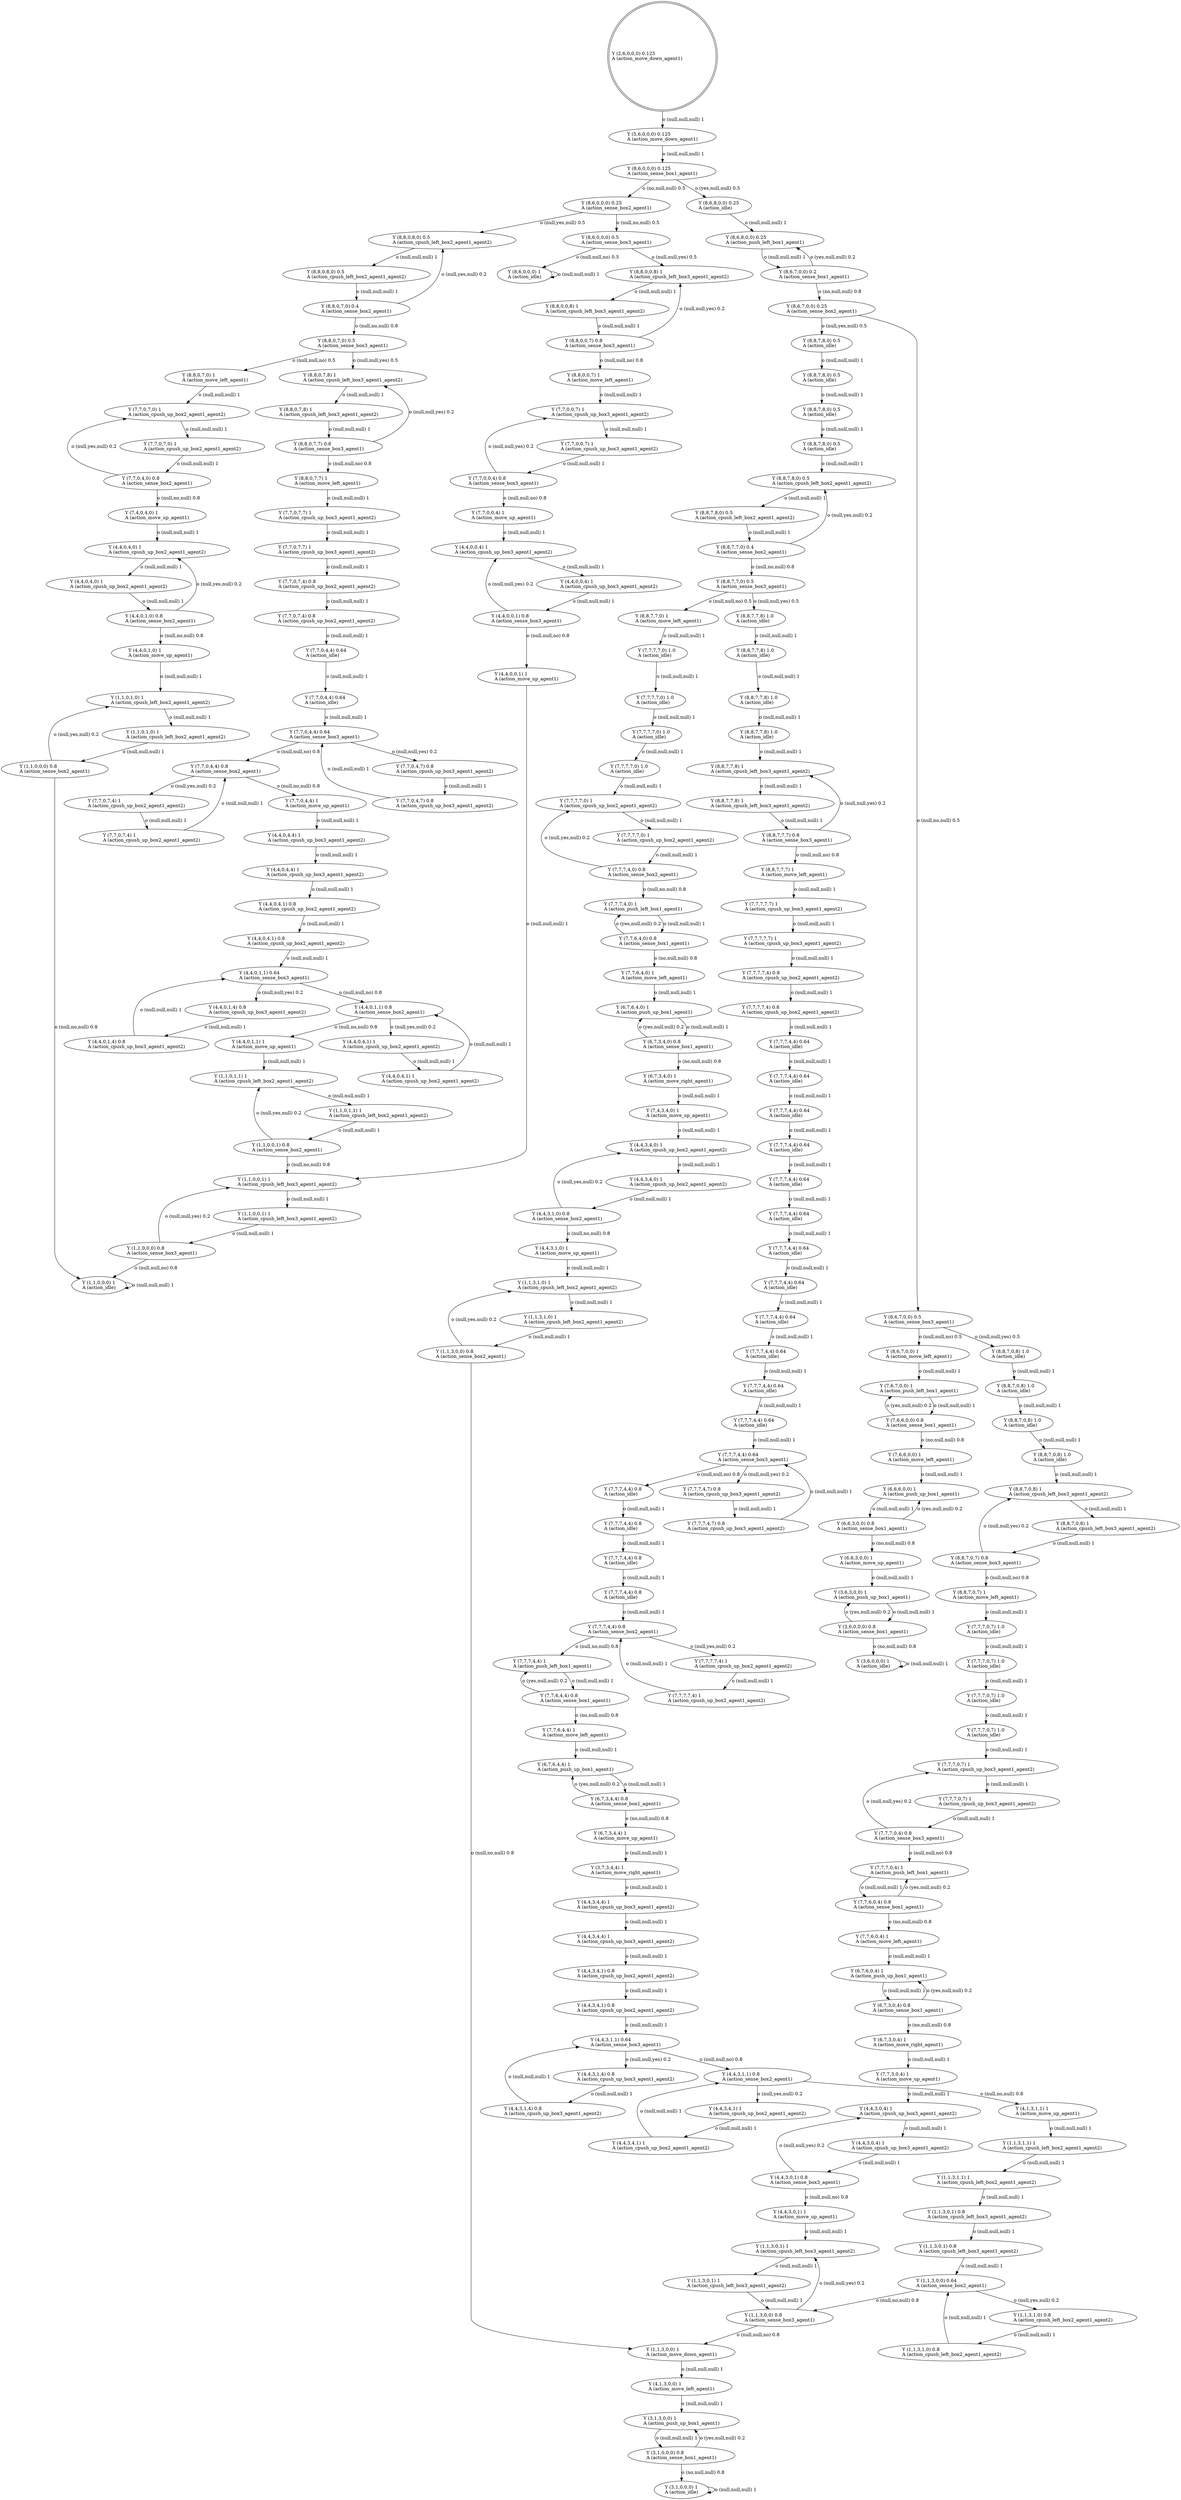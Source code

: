 digraph "G" {
root [label="Y (2,6,0,0,0) 0.125\lA (action_move_down_agent1)\l", labeljust="l", shape=doublecircle];
x0row400 [label="Y (7,7,7,7,0) 1\lA (action_cpush_up_box2_agent1_agent2)\l"];
x0row737 [label="Y (8,8,0,7,0) 0.4\lA (action_sense_box2_agent1)\l"];
x0row406 [label="Y (7,7,7,4,0) 0.8\lA (action_sense_box2_agent1)\l"];
x0row422 [label="Y (7,7,7,4,0) 1\lA (action_push_left_box1_agent1)\l"];
x0row429 [label="Y (7,7,6,4,0) 0.8\lA (action_sense_box1_agent1)\l"];
x0row435 [label="Y (7,7,6,4,0) 1\lA (action_move_left_agent1)\l"];
x0row443 [label="Y (6,7,6,4,0) 1\lA (action_push_up_box1_agent1)\l"];
x0row467 [label="Y (7,4,3,4,0) 1\lA (action_move_up_agent1)\l"];
x0row451 [label="Y (6,7,3,4,0) 0.8\lA (action_sense_box1_agent1)\l"];
x0row454 [label="Y (6,7,3,4,0) 1\lA (action_move_right_agent1)\l"];
x0row29 [label="Y (8,6,7,0,0) 0.2\lA (action_sense_box1_agent1)\l"];
x0row8 [label="Y (8,6,0,0,0) 0.125\lA (action_sense_box1_agent1)\l"];
x0row31 [label="Y (8,6,7,0,0) 0.25\lA (action_sense_box2_agent1)\l"];
x0row10 [label="Y (8,6,8,0,0) 0.25\lA (action_push_left_box1_agent1)\l"];
x0row11 [label="Y (8,6,0,0,0) 0.25\lA (action_sense_box2_agent1)\l"];
x0row194 [label="Y (7,7,6,4,4) 1\lA (action_move_left_agent1)\l"];
x0row109 [label="Y (7,7,7,7,7) 1\lA (action_cpush_up_box3_agent1_agent2)\l"];
x0row116 [label="Y (7,7,7,4,7) 0.8\lA (action_cpush_up_box3_agent1_agent2)\l"];
x0row122 [label="Y (7,7,7,7,4) 0.8\lA (action_cpush_up_box2_agent1_agent2)\l"];
x0row128 [label="Y (7,7,7,4,4) 0.64\lA (action_sense_box3_agent1)\l"];
x0row130 [label="Y (7,7,7,7,4) 1\lA (action_cpush_up_box2_agent1_agent2)\l"];
x0row143 [label="Y (7,7,7,4,4) 0.8\lA (action_sense_box2_agent1)\l"];
x0row172 [label="Y (7,7,7,4,4) 1\lA (action_push_left_box1_agent1)\l"];
x0row188 [label="Y (7,7,6,4,4) 0.8\lA (action_sense_box1_agent1)\l"];
x0row384 [label="Y (3,1,0,0,0) 1\lA (action_idle)\l"];
x0row308 [label="Y (4,1,3,1,1) 1\lA (action_move_up_agent1)\l"];
x0row315 [label="Y (1,1,3,1,1) 1\lA (action_cpush_left_box2_agent1_agent2)\l"];
x0row317 [label="Y (1,1,3,1,0) 0.8\lA (action_cpush_left_box2_agent1_agent2)\l"];
x0row322 [label="Y (1,1,3,0,1) 0.8\lA (action_cpush_left_box3_agent1_agent2)\l"];
x0row323 [label="Y (1,1,3,0,0) 0.64\lA (action_sense_box2_agent1)\l"];
x0row329 [label="Y (1,1,3,0,1) 1\lA (action_cpush_left_box3_agent1_agent2)\l"];
x0row337 [label="Y (1,1,3,0,0) 0.8\lA (action_sense_box2_agent1)\l"];
x0row339 [label="Y (1,1,3,0,0) 0.8\lA (action_sense_box3_agent1)\l"];
x0row347 [label="Y (1,1,3,1,0) 1\lA (action_cpush_left_box2_agent1_agent2)\l"];
x0row379 [label="Y (3,1,0,0,0) 0.8\lA (action_sense_box1_agent1)\l"];
x0row355 [label="Y (1,1,3,0,0) 1\lA (action_move_down_agent1)\l"];
x0row369 [label="Y (4,1,3,0,0) 1\lA (action_move_left_agent1)\l"];
x0row373 [label="Y (3,1,3,0,0) 1\lA (action_push_up_box1_agent1)\l"];
x0row48 [label="Y (8,6,7,0,0) 0.5\lA (action_sense_box3_agent1)\l"];
x0row99 [label="Y (8,8,7,7,7) 1\lA (action_move_left_agent1)\l"];
x0row56 [label="Y (8,8,7,8,0) 0.5\lA (action_cpush_left_box2_agent1_agent2)\l"];
x0row71 [label="Y (8,8,7,7,0) 0.4\lA (action_sense_box2_agent1)\l"];
x0row80 [label="Y (8,8,7,7,0) 0.5\lA (action_sense_box3_agent1)\l"];
x0row85 [label="Y (8,8,7,7,8) 1\lA (action_cpush_left_box3_agent1_agent2)\l"];
x0row86 [label="Y (8,8,7,7,0) 1\lA (action_move_left_agent1)\l"];
x0row91 [label="Y (8,8,7,7,7) 0.8\lA (action_sense_box3_agent1)\l"];
x0row562 [label="Y (7,7,7,0,4) 0.8\lA (action_sense_box3_agent1)\l"];
x0row568 [label="Y (7,7,7,0,4) 1\lA (action_push_left_box1_agent1)\l"];
x0row579 [label="Y (7,7,6,0,4) 0.8\lA (action_sense_box1_agent1)\l"];
x0row585 [label="Y (7,7,6,0,4) 1\lA (action_move_left_agent1)\l"];
x0row593 [label="Y (6,7,6,0,4) 1\lA (action_push_up_box1_agent1)\l"];
x0row601 [label="Y (6,7,3,0,4) 0.8\lA (action_sense_box1_agent1)\l"];
x0row604 [label="Y (6,7,3,0,4) 1\lA (action_move_right_agent1)\l"];
x0row609 [label="Y (7,7,3,0,4) 1\lA (action_move_up_agent1)\l"];
x0row622 [label="Y (4,4,3,0,4) 1\lA (action_cpush_up_box3_agent1_agent2)\l"];
x0row631 [label="Y (4,4,3,0,1) 0.8\lA (action_sense_box3_agent1)\l"];
x0row637 [label="Y (4,4,3,0,1) 1\lA (action_move_up_agent1)\l"];
x0row4 [label="Y (5,6,0,0,0) 0.125\lA (action_move_down_agent1)\l"];
x0row1047 [label="Y (8,6,0,0,0) 1\lA (action_idle)\l"];
x0row1112 [label="Y (4,4,0,0,1) 0.8\lA (action_sense_box3_agent1)\l"];
x0row1054 [label="Y (8,8,0,0,8) 1\lA (action_cpush_left_box3_agent1_agent2)\l"];
x0row1058 [label="Y (8,8,0,0,7) 0.8\lA (action_sense_box3_agent1)\l"];
x0row1065 [label="Y (8,8,0,0,7) 1\lA (action_move_left_agent1)\l"];
x0row1118 [label="Y (4,4,0,0,1) 1\lA (action_move_up_agent1)\l"];
x0row1075 [label="Y (7,7,0,0,7) 1\lA (action_cpush_up_box3_agent1_agent2)\l"];
x0row1083 [label="Y (7,7,0,0,4) 0.8\lA (action_sense_box3_agent1)\l"];
x0row1088 [label="Y (7,7,0,0,4) 1\lA (action_move_up_agent1)\l"];
x0row1103 [label="Y (4,4,0,0,4) 1\lA (action_cpush_up_box3_agent1_agent2)\l"];
x0row957 [label="Y (1,1,0,0,0) 1\lA (action_idle)\l"];
x0row1036 [label="Y (1,1,0,0,0) 0.8\lA (action_sense_box2_agent1)\l"];
x0row969 [label="Y (7,7,0,7,0) 1\lA (action_cpush_up_box2_agent1_agent2)\l"];
x0row972 [label="Y (7,7,0,4,0) 0.8\lA (action_sense_box2_agent1)\l"];
x0row991 [label="Y (7,4,0,4,0) 1\lA (action_move_up_agent1)\l"];
x0row998 [label="Y (4,4,0,4,0) 1\lA (action_cpush_up_box2_agent1_agent2)\l"];
x0row1001 [label="Y (4,4,0,1,0) 0.8\lA (action_sense_box2_agent1)\l"];
x0row1031 [label="Y (1,1,0,1,0) 1\lA (action_cpush_left_box2_agent1_agent2)\l"];
x0row1015 [label="Y (4,4,0,1,0) 1\lA (action_move_up_agent1)\l"];
x0row845 [label="Y (4,4,0,4,4) 1\lA (action_cpush_up_box3_agent1_agent2)\l"];
x0row850 [label="Y (4,4,0,1,4) 0.8\lA (action_cpush_up_box3_agent1_agent2)\l"];
x0row855 [label="Y (4,4,0,4,1) 0.8\lA (action_cpush_up_box2_agent1_agent2)\l"];
x0row861 [label="Y (4,4,0,1,1) 0.64\lA (action_sense_box3_agent1)\l"];
x0row863 [label="Y (4,4,0,4,1) 1\lA (action_cpush_up_box2_agent1_agent2)\l"];
x0row876 [label="Y (4,4,0,1,1) 0.8\lA (action_sense_box2_agent1)\l"];
x0row942 [label="Y (1,1,0,0,1) 1\lA (action_cpush_left_box3_agent1_agent2)\l"];
x0row904 [label="Y (4,4,0,1,1) 1\lA (action_move_up_agent1)\l"];
x0row945 [label="Y (1,1,0,0,0) 0.8\lA (action_sense_box3_agent1)\l"];
x0row929 [label="Y (1,1,0,1,1) 1\lA (action_cpush_left_box2_agent1_agent2)\l"];
x0row935 [label="Y (1,1,0,0,1) 0.8\lA (action_sense_box2_agent1)\l"];
x0row746 [label="Y (8,8,0,7,0) 0.5\lA (action_sense_box3_agent1)\l"];
x0row751 [label="Y (8,8,0,7,8) 1\lA (action_cpush_left_box3_agent1_agent2)\l"];
x0row752 [label="Y (8,8,0,7,0) 1\lA (action_move_left_agent1)\l"];
x0row757 [label="Y (8,8,0,7,7) 0.8\lA (action_sense_box3_agent1)\l"];
x0row765 [label="Y (8,8,0,7,7) 1\lA (action_move_left_agent1)\l"];
x0row775 [label="Y (7,7,0,7,7) 1\lA (action_cpush_up_box3_agent1_agent2)\l"];
x0row779 [label="Y (7,7,0,4,7) 0.8\lA (action_cpush_up_box3_agent1_agent2)\l"];
x0row784 [label="Y (7,7,0,7,4) 0.8\lA (action_cpush_up_box2_agent1_agent2)\l"];
x0row789 [label="Y (7,7,0,4,4) 0.64\lA (action_sense_box3_agent1)\l"];
x0row791 [label="Y (7,7,0,7,4) 1\lA (action_cpush_up_box2_agent1_agent2)\l"];
x0row802 [label="Y (7,7,0,4,4) 0.8\lA (action_sense_box2_agent1)\l"];
x0row826 [label="Y (7,7,0,4,4) 1\lA (action_move_up_agent1)\l"];
x0row655 [label="Y (7,6,7,0,0) 1\lA (action_push_left_box1_agent1)\l"];
x0row663 [label="Y (7,6,6,0,0) 0.8\lA (action_sense_box1_agent1)\l"];
x0row667 [label="Y (7,6,6,0,0) 1\lA (action_move_left_agent1)\l"];
x0row676 [label="Y (6,6,6,0,0) 1\lA (action_push_up_box1_agent1)\l"];
x0row679 [label="Y (6,6,3,0,0) 0.8\lA (action_sense_box1_agent1)\l"];
x0row723 [label="Y (8,8,0,8,0) 0.5\lA (action_cpush_left_box2_agent1_agent2)\l"];
x0row685 [label="Y (6,6,3,0,0) 1\lA (action_move_up_agent1)\l"];
x0row691 [label="Y (3,6,3,0,0) 1\lA (action_push_up_box1_agent1)\l"];
x0row696 [label="Y (3,6,0,0,0) 0.8\lA (action_sense_box1_agent1)\l"];
x0row699 [label="Y (3,6,0,0,0) 1\lA (action_idle)\l"];
x0row716 [label="Y (8,6,0,0,0) 0.5\lA (action_sense_box3_agent1)\l"];
x0row202 [label="Y (6,7,6,4,4) 1\lA (action_push_up_box1_agent1)\l"];
x0row210 [label="Y (6,7,3,4,4) 0.8\lA (action_sense_box1_agent1)\l"];
x0row213 [label="Y (6,7,3,4,4) 1\lA (action_move_up_agent1)\l"];
x0row222 [label="Y (3,7,3,4,4) 1\lA (action_move_right_agent1)\l"];
x0row232 [label="Y (4,4,3,4,4) 1\lA (action_cpush_up_box3_agent1_agent2)\l"];
x0row237 [label="Y (4,4,3,1,4) 0.8\lA (action_cpush_up_box3_agent1_agent2)\l"];
x0row241 [label="Y (4,4,3,4,1) 0.8\lA (action_cpush_up_box2_agent1_agent2)\l"];
x0row248 [label="Y (4,4,3,1,1) 0.64\lA (action_sense_box3_agent1)\l"];
x0row250 [label="Y (4,4,3,4,1) 1\lA (action_cpush_up_box2_agent1_agent2)\l"];
x0row263 [label="Y (4,4,3,1,1) 0.8\lA (action_sense_box2_agent1)\l"];
x0row473 [label="Y (4,4,3,4,0) 1\lA (action_cpush_up_box2_agent1_agent2)\l"];
x0row476 [label="Y (4,4,3,1,0) 0.8\lA (action_sense_box2_agent1)\l"];
x0row490 [label="Y (4,4,3,1,0) 1\lA (action_move_up_agent1)\l"];
x0row520 [label="Y (8,6,7,0,0) 1\lA (action_move_left_agent1)\l"];
x0row550 [label="Y (7,7,7,0,7) 1\lA (action_cpush_up_box3_agent1_agent2)\l"];
x0row528 [label="Y (8,8,7,0,8) 1\lA (action_cpush_left_box3_agent1_agent2)\l"];
x0row533 [label="Y (8,8,7,0,7) 0.8\lA (action_sense_box3_agent1)\l"];
x0row540 [label="Y (8,8,7,0,7) 1\lA (action_move_left_agent1)\l"];
x0row10_noop_0 [label="Y (8,6,8,0,0) 0.25\lA (action_idle)\l"];
x0row56_noop_0 [label="Y (8,8,7,8,0) 0.5\lA (action_idle)\l"];
x0row56_noop_1 [label="Y (8,8,7,8,0) 0.5\lA (action_idle)\l"];
x0row56_noop_2 [label="Y (8,8,7,8,0) 0.5\lA (action_idle)\l"];
x0row56_noop_3 [label="Y (8,8,7,8,0) 0.5\lA (action_idle)\l"];
x0row528_noop_0 [label="Y (8,8,7,0,8) 1.0\lA (action_idle)\l"];
x0row528_noop_1 [label="Y (8,8,7,0,8) 1.0\lA (action_idle)\l"];
x0row528_noop_2 [label="Y (8,8,7,0,8) 1.0\lA (action_idle)\l"];
x0row528_noop_3 [label="Y (8,8,7,0,8) 1.0\lA (action_idle)\l"];
x0row85_noop_0 [label="Y (8,8,7,7,8) 1.0\lA (action_idle)\l"];
x0row85_noop_1 [label="Y (8,8,7,7,8) 1.0\lA (action_idle)\l"];
x0row85_noop_2 [label="Y (8,8,7,7,8) 1.0\lA (action_idle)\l"];
x0row85_noop_3 [label="Y (8,8,7,7,8) 1.0\lA (action_idle)\l"];
x0row550_noop_0 [label="Y (7,7,7,0,7) 1.0\lA (action_idle)\l"];
x0row550_noop_1 [label="Y (7,7,7,0,7) 1.0\lA (action_idle)\l"];
x0row550_noop_2 [label="Y (7,7,7,0,7) 1.0\lA (action_idle)\l"];
x0row550_noop_3 [label="Y (7,7,7,0,7) 1.0\lA (action_idle)\l"];
x0row400_noop_0 [label="Y (7,7,7,7,0) 1.0\lA (action_idle)\l"];
x0row400_noop_1 [label="Y (7,7,7,7,0) 1.0\lA (action_idle)\l"];
x0row400_noop_2 [label="Y (7,7,7,7,0) 1.0\lA (action_idle)\l"];
x0row400_noop_3 [label="Y (7,7,7,7,0) 1.0\lA (action_idle)\l"];
x0row789_noop_0 [label="Y (7,7,0,4,4) 0.64\lA (action_idle)\l"];
x0row789_noop_1 [label="Y (7,7,0,4,4) 0.64\lA (action_idle)\l"];
x0row128_noop_0 [label="Y (7,7,7,4,4) 0.64\lA (action_idle)\l"];
x0row128_noop_1 [label="Y (7,7,7,4,4) 0.64\lA (action_idle)\l"];
x0row128_noop_2 [label="Y (7,7,7,4,4) 0.64\lA (action_idle)\l"];
x0row128_noop_3 [label="Y (7,7,7,4,4) 0.64\lA (action_idle)\l"];
x0row128_noop_4 [label="Y (7,7,7,4,4) 0.64\lA (action_idle)\l"];
x0row128_noop_5 [label="Y (7,7,7,4,4) 0.64\lA (action_idle)\l"];
x0row128_noop_6 [label="Y (7,7,7,4,4) 0.64\lA (action_idle)\l"];
x0row128_noop_7 [label="Y (7,7,7,4,4) 0.64\lA (action_idle)\l"];
x0row128_noop_8 [label="Y (7,7,7,4,4) 0.64\lA (action_idle)\l"];
x0row128_noop_9 [label="Y (7,7,7,4,4) 0.64\lA (action_idle)\l"];
x0row128_noop_10 [label="Y (7,7,7,4,4) 0.64\lA (action_idle)\l"];
x0row128_noop_11 [label="Y (7,7,7,4,4) 0.64\lA (action_idle)\l"];
x0row143_noop_0 [label="Y (7,7,7,4,4) 0.8\lA (action_idle)\l"];
x0row143_noop_1 [label="Y (7,7,7,4,4) 0.8\lA (action_idle)\l"];
x0row143_noop_2 [label="Y (7,7,7,4,4) 0.8\lA (action_idle)\l"];
x0row143_noop_3 [label="Y (7,7,7,4,4) 0.8\lA (action_idle)\l"];
x0row400_repeat_1 [label="Y (7,7,7,7,0) 1\lA (action_cpush_up_box2_agent1_agent2)\l"];
x0row109_repeat_1 [label="Y (7,7,7,7,7) 1\lA (action_cpush_up_box3_agent1_agent2)\l"];
x0row116_repeat_1 [label="Y (7,7,7,4,7) 0.8\lA (action_cpush_up_box3_agent1_agent2)\l"];
x0row122_repeat_1 [label="Y (7,7,7,7,4) 0.8\lA (action_cpush_up_box2_agent1_agent2)\l"];
x0row130_repeat_1 [label="Y (7,7,7,7,4) 1\lA (action_cpush_up_box2_agent1_agent2)\l"];
x0row315_repeat_1 [label="Y (1,1,3,1,1) 1\lA (action_cpush_left_box2_agent1_agent2)\l"];
x0row317_repeat_1 [label="Y (1,1,3,1,0) 0.8\lA (action_cpush_left_box2_agent1_agent2)\l"];
x0row322_repeat_1 [label="Y (1,1,3,0,1) 0.8\lA (action_cpush_left_box3_agent1_agent2)\l"];
x0row329_repeat_1 [label="Y (1,1,3,0,1) 1\lA (action_cpush_left_box3_agent1_agent2)\l"];
x0row347_repeat_1 [label="Y (1,1,3,1,0) 1\lA (action_cpush_left_box2_agent1_agent2)\l"];
x0row56_repeat_1 [label="Y (8,8,7,8,0) 0.5\lA (action_cpush_left_box2_agent1_agent2)\l"];
x0row85_repeat_1 [label="Y (8,8,7,7,8) 1\lA (action_cpush_left_box3_agent1_agent2)\l"];
x0row622_repeat_1 [label="Y (4,4,3,0,4) 1\lA (action_cpush_up_box3_agent1_agent2)\l"];
x0row1054_repeat_1 [label="Y (8,8,0,0,8) 1\lA (action_cpush_left_box3_agent1_agent2)\l"];
x0row1075_repeat_1 [label="Y (7,7,0,0,7) 1\lA (action_cpush_up_box3_agent1_agent2)\l"];
x0row1103_repeat_1 [label="Y (4,4,0,0,4) 1\lA (action_cpush_up_box3_agent1_agent2)\l"];
x0row969_repeat_1 [label="Y (7,7,0,7,0) 1\lA (action_cpush_up_box2_agent1_agent2)\l"];
x0row998_repeat_1 [label="Y (4,4,0,4,0) 1\lA (action_cpush_up_box2_agent1_agent2)\l"];
x0row1031_repeat_1 [label="Y (1,1,0,1,0) 1\lA (action_cpush_left_box2_agent1_agent2)\l"];
x0row845_repeat_1 [label="Y (4,4,0,4,4) 1\lA (action_cpush_up_box3_agent1_agent2)\l"];
x0row850_repeat_1 [label="Y (4,4,0,1,4) 0.8\lA (action_cpush_up_box3_agent1_agent2)\l"];
x0row855_repeat_1 [label="Y (4,4,0,4,1) 0.8\lA (action_cpush_up_box2_agent1_agent2)\l"];
x0row863_repeat_1 [label="Y (4,4,0,4,1) 1\lA (action_cpush_up_box2_agent1_agent2)\l"];
x0row942_repeat_1 [label="Y (1,1,0,0,1) 1\lA (action_cpush_left_box3_agent1_agent2)\l"];
x0row929_repeat_1 [label="Y (1,1,0,1,1) 1\lA (action_cpush_left_box2_agent1_agent2)\l"];
x0row751_repeat_1 [label="Y (8,8,0,7,8) 1\lA (action_cpush_left_box3_agent1_agent2)\l"];
x0row775_repeat_1 [label="Y (7,7,0,7,7) 1\lA (action_cpush_up_box3_agent1_agent2)\l"];
x0row779_repeat_1 [label="Y (7,7,0,4,7) 0.8\lA (action_cpush_up_box3_agent1_agent2)\l"];
x0row784_repeat_1 [label="Y (7,7,0,7,4) 0.8\lA (action_cpush_up_box2_agent1_agent2)\l"];
x0row791_repeat_1 [label="Y (7,7,0,7,4) 1\lA (action_cpush_up_box2_agent1_agent2)\l"];
x0row723_repeat_1 [label="Y (8,8,0,8,0) 0.5\lA (action_cpush_left_box2_agent1_agent2)\l"];
x0row232_repeat_1 [label="Y (4,4,3,4,4) 1\lA (action_cpush_up_box3_agent1_agent2)\l"];
x0row237_repeat_1 [label="Y (4,4,3,1,4) 0.8\lA (action_cpush_up_box3_agent1_agent2)\l"];
x0row241_repeat_1 [label="Y (4,4,3,4,1) 0.8\lA (action_cpush_up_box2_agent1_agent2)\l"];
x0row250_repeat_1 [label="Y (4,4,3,4,1) 1\lA (action_cpush_up_box2_agent1_agent2)\l"];
x0row473_repeat_1 [label="Y (4,4,3,4,0) 1\lA (action_cpush_up_box2_agent1_agent2)\l"];
x0row550_repeat_1 [label="Y (7,7,7,0,7) 1\lA (action_cpush_up_box3_agent1_agent2)\l"];
x0row528_repeat_1 [label="Y (8,8,7,0,8) 1\lA (action_cpush_left_box3_agent1_agent2)\l"];
root -> x0row4  [key=0, label="o (null,null,null) 1\l"];
x0row400 -> x0row400_repeat_1  [key=0, label="o (null,null,null) 1\l"];
x0row737 -> x0row723  [key=0, label="o (null,yes,null) 0.2\l"];
x0row737 -> x0row746  [key=0, label="o (null,no,null) 0.8\l"];
x0row406 -> x0row400  [key=0, label="o (null,yes,null) 0.2\l"];
x0row406 -> x0row422  [key=0, label="o (null,no,null) 0.8\l"];
x0row422 -> x0row429  [key=0, label="o (null,null,null) 1\l"];
x0row429 -> x0row422  [key=0, label="o (yes,null,null) 0.2\l"];
x0row429 -> x0row435  [key=0, label="o (no,null,null) 0.8\l"];
x0row435 -> x0row443  [key=0, label="o (null,null,null) 1\l"];
x0row443 -> x0row451  [key=0, label="o (null,null,null) 1\l"];
x0row467 -> x0row473  [key=0, label="o (null,null,null) 1\l"];
x0row451 -> x0row443  [key=0, label="o (yes,null,null) 0.2\l"];
x0row451 -> x0row454  [key=0, label="o (no,null,null) 0.8\l"];
x0row454 -> x0row467  [key=0, label="o (null,null,null) 1\l"];
x0row29 -> x0row10  [key=0, label="o (yes,null,null) 0.2\l"];
x0row29 -> x0row31  [key=0, label="o (no,null,null) 0.8\l"];
x0row8 -> x0row11  [key=0, label="o (no,null,null) 0.5\l"];
x0row8 -> x0row10_noop_0  [key=0, label="o (yes,null,null) 0.5\l"];
x0row31 -> x0row48  [key=0, label="o (null,no,null) 0.5\l"];
x0row31 -> x0row56_noop_0  [key=0, label="o (null,yes,null) 0.5\l"];
x0row10 -> x0row29  [key=0, label="o (null,null,null) 1\l"];
x0row11 -> x0row716  [key=0, label="o (null,no,null) 0.5\l"];
x0row11 -> x0row723  [key=0, label="o (null,yes,null) 0.5\l"];
x0row194 -> x0row202  [key=0, label="o (null,null,null) 1\l"];
x0row109 -> x0row109_repeat_1  [key=0, label="o (null,null,null) 1\l"];
x0row116 -> x0row116_repeat_1  [key=0, label="o (null,null,null) 1\l"];
x0row122 -> x0row122_repeat_1  [key=0, label="o (null,null,null) 1\l"];
x0row128 -> x0row116  [key=0, label="o (null,null,yes) 0.2\l"];
x0row128 -> x0row143_noop_0  [key=0, label="o (null,null,no) 0.8\l"];
x0row130 -> x0row130_repeat_1  [key=0, label="o (null,null,null) 1\l"];
x0row143 -> x0row130  [key=0, label="o (null,yes,null) 0.2\l"];
x0row143 -> x0row172  [key=0, label="o (null,no,null) 0.8\l"];
x0row172 -> x0row188  [key=0, label="o (null,null,null) 1\l"];
x0row188 -> x0row172  [key=0, label="o (yes,null,null) 0.2\l"];
x0row188 -> x0row194  [key=0, label="o (no,null,null) 0.8\l"];
x0row384 -> x0row384  [key=0, label="o (null,null,null) 1\l"];
x0row308 -> x0row315  [key=0, label="o (null,null,null) 1\l"];
x0row315 -> x0row315_repeat_1  [key=0, label="o (null,null,null) 1\l"];
x0row317 -> x0row317_repeat_1  [key=0, label="o (null,null,null) 1\l"];
x0row322 -> x0row322_repeat_1  [key=0, label="o (null,null,null) 1\l"];
x0row323 -> x0row317  [key=0, label="o (null,yes,null) 0.2\l"];
x0row323 -> x0row339  [key=0, label="o (null,no,null) 0.8\l"];
x0row329 -> x0row329_repeat_1  [key=0, label="o (null,null,null) 1\l"];
x0row337 -> x0row347  [key=0, label="o (null,yes,null) 0.2\l"];
x0row337 -> x0row355  [key=0, label="o (null,no,null) 0.8\l"];
x0row339 -> x0row329  [key=0, label="o (null,null,yes) 0.2\l"];
x0row339 -> x0row355  [key=0, label="o (null,null,no) 0.8\l"];
x0row347 -> x0row347_repeat_1  [key=0, label="o (null,null,null) 1\l"];
x0row379 -> x0row373  [key=0, label="o (yes,null,null) 0.2\l"];
x0row379 -> x0row384  [key=0, label="o (no,null,null) 0.8\l"];
x0row355 -> x0row369  [key=0, label="o (null,null,null) 1\l"];
x0row369 -> x0row373  [key=0, label="o (null,null,null) 1\l"];
x0row373 -> x0row379  [key=0, label="o (null,null,null) 1\l"];
x0row48 -> x0row520  [key=0, label="o (null,null,no) 0.5\l"];
x0row48 -> x0row528_noop_0  [key=0, label="o (null,null,yes) 0.5\l"];
x0row99 -> x0row109  [key=0, label="o (null,null,null) 1\l"];
x0row56 -> x0row56_repeat_1  [key=0, label="o (null,null,null) 1\l"];
x0row71 -> x0row56  [key=0, label="o (null,yes,null) 0.2\l"];
x0row71 -> x0row80  [key=0, label="o (null,no,null) 0.8\l"];
x0row80 -> x0row86  [key=0, label="o (null,null,no) 0.5\l"];
x0row80 -> x0row85_noop_0  [key=0, label="o (null,null,yes) 0.5\l"];
x0row85 -> x0row85_repeat_1  [key=0, label="o (null,null,null) 1\l"];
x0row86 -> x0row400_noop_0  [key=0, label="o (null,null,null) 1\l"];
x0row91 -> x0row85  [key=0, label="o (null,null,yes) 0.2\l"];
x0row91 -> x0row99  [key=0, label="o (null,null,no) 0.8\l"];
x0row562 -> x0row550  [key=0, label="o (null,null,yes) 0.2\l"];
x0row562 -> x0row568  [key=0, label="o (null,null,no) 0.8\l"];
x0row568 -> x0row579  [key=0, label="o (null,null,null) 1\l"];
x0row579 -> x0row568  [key=0, label="o (yes,null,null) 0.2\l"];
x0row579 -> x0row585  [key=0, label="o (no,null,null) 0.8\l"];
x0row585 -> x0row593  [key=0, label="o (null,null,null) 1\l"];
x0row593 -> x0row601  [key=0, label="o (null,null,null) 1\l"];
x0row601 -> x0row593  [key=0, label="o (yes,null,null) 0.2\l"];
x0row601 -> x0row604  [key=0, label="o (no,null,null) 0.8\l"];
x0row604 -> x0row609  [key=0, label="o (null,null,null) 1\l"];
x0row609 -> x0row622  [key=0, label="o (null,null,null) 1\l"];
x0row622 -> x0row622_repeat_1  [key=0, label="o (null,null,null) 1\l"];
x0row631 -> x0row622  [key=0, label="o (null,null,yes) 0.2\l"];
x0row631 -> x0row637  [key=0, label="o (null,null,no) 0.8\l"];
x0row637 -> x0row329  [key=0, label="o (null,null,null) 1\l"];
x0row4 -> x0row8  [key=0, label="o (null,null,null) 1\l"];
x0row1047 -> x0row1047  [key=0, label="o (null,null,null) 1\l"];
x0row1112 -> x0row1103  [key=0, label="o (null,null,yes) 0.2\l"];
x0row1112 -> x0row1118  [key=0, label="o (null,null,no) 0.8\l"];
x0row1054 -> x0row1054_repeat_1  [key=0, label="o (null,null,null) 1\l"];
x0row1058 -> x0row1054  [key=0, label="o (null,null,yes) 0.2\l"];
x0row1058 -> x0row1065  [key=0, label="o (null,null,no) 0.8\l"];
x0row1065 -> x0row1075  [key=0, label="o (null,null,null) 1\l"];
x0row1118 -> x0row942  [key=0, label="o (null,null,null) 1\l"];
x0row1075 -> x0row1075_repeat_1  [key=0, label="o (null,null,null) 1\l"];
x0row1083 -> x0row1075  [key=0, label="o (null,null,yes) 0.2\l"];
x0row1083 -> x0row1088  [key=0, label="o (null,null,no) 0.8\l"];
x0row1088 -> x0row1103  [key=0, label="o (null,null,null) 1\l"];
x0row1103 -> x0row1103_repeat_1  [key=0, label="o (null,null,null) 1\l"];
x0row957 -> x0row957  [key=0, label="o (null,null,null) 1\l"];
x0row1036 -> x0row1031  [key=0, label="o (null,yes,null) 0.2\l"];
x0row1036 -> x0row957  [key=0, label="o (null,no,null) 0.8\l"];
x0row969 -> x0row969_repeat_1  [key=0, label="o (null,null,null) 1\l"];
x0row972 -> x0row969  [key=0, label="o (null,yes,null) 0.2\l"];
x0row972 -> x0row991  [key=0, label="o (null,no,null) 0.8\l"];
x0row991 -> x0row998  [key=0, label="o (null,null,null) 1\l"];
x0row998 -> x0row998_repeat_1  [key=0, label="o (null,null,null) 1\l"];
x0row1001 -> x0row998  [key=0, label="o (null,yes,null) 0.2\l"];
x0row1001 -> x0row1015  [key=0, label="o (null,no,null) 0.8\l"];
x0row1031 -> x0row1031_repeat_1  [key=0, label="o (null,null,null) 1\l"];
x0row1015 -> x0row1031  [key=0, label="o (null,null,null) 1\l"];
x0row845 -> x0row845_repeat_1  [key=0, label="o (null,null,null) 1\l"];
x0row850 -> x0row850_repeat_1  [key=0, label="o (null,null,null) 1\l"];
x0row855 -> x0row855_repeat_1  [key=0, label="o (null,null,null) 1\l"];
x0row861 -> x0row850  [key=0, label="o (null,null,yes) 0.2\l"];
x0row861 -> x0row876  [key=0, label="o (null,null,no) 0.8\l"];
x0row863 -> x0row863_repeat_1  [key=0, label="o (null,null,null) 1\l"];
x0row876 -> x0row863  [key=0, label="o (null,yes,null) 0.2\l"];
x0row876 -> x0row904  [key=0, label="o (null,no,null) 0.8\l"];
x0row942 -> x0row942_repeat_1  [key=0, label="o (null,null,null) 1\l"];
x0row904 -> x0row929  [key=0, label="o (null,null,null) 1\l"];
x0row945 -> x0row942  [key=0, label="o (null,null,yes) 0.2\l"];
x0row945 -> x0row957  [key=0, label="o (null,null,no) 0.8\l"];
x0row929 -> x0row929_repeat_1  [key=0, label="o (null,null,null) 1\l"];
x0row935 -> x0row929  [key=0, label="o (null,yes,null) 0.2\l"];
x0row935 -> x0row942  [key=0, label="o (null,no,null) 0.8\l"];
x0row746 -> x0row751  [key=0, label="o (null,null,yes) 0.5\l"];
x0row746 -> x0row752  [key=0, label="o (null,null,no) 0.5\l"];
x0row751 -> x0row751_repeat_1  [key=0, label="o (null,null,null) 1\l"];
x0row752 -> x0row969  [key=0, label="o (null,null,null) 1\l"];
x0row757 -> x0row751  [key=0, label="o (null,null,yes) 0.2\l"];
x0row757 -> x0row765  [key=0, label="o (null,null,no) 0.8\l"];
x0row765 -> x0row775  [key=0, label="o (null,null,null) 1\l"];
x0row775 -> x0row775_repeat_1  [key=0, label="o (null,null,null) 1\l"];
x0row779 -> x0row779_repeat_1  [key=0, label="o (null,null,null) 1\l"];
x0row784 -> x0row784_repeat_1  [key=0, label="o (null,null,null) 1\l"];
x0row789 -> x0row779  [key=0, label="o (null,null,yes) 0.2\l"];
x0row789 -> x0row802  [key=0, label="o (null,null,no) 0.8\l"];
x0row791 -> x0row791_repeat_1  [key=0, label="o (null,null,null) 1\l"];
x0row802 -> x0row791  [key=0, label="o (null,yes,null) 0.2\l"];
x0row802 -> x0row826  [key=0, label="o (null,no,null) 0.8\l"];
x0row826 -> x0row845  [key=0, label="o (null,null,null) 1\l"];
x0row655 -> x0row663  [key=0, label="o (null,null,null) 1\l"];
x0row663 -> x0row655  [key=0, label="o (yes,null,null) 0.2\l"];
x0row663 -> x0row667  [key=0, label="o (no,null,null) 0.8\l"];
x0row667 -> x0row676  [key=0, label="o (null,null,null) 1\l"];
x0row676 -> x0row679  [key=0, label="o (null,null,null) 1\l"];
x0row679 -> x0row676  [key=0, label="o (yes,null,null) 0.2\l"];
x0row679 -> x0row685  [key=0, label="o (no,null,null) 0.8\l"];
x0row723 -> x0row723_repeat_1  [key=0, label="o (null,null,null) 1\l"];
x0row685 -> x0row691  [key=0, label="o (null,null,null) 1\l"];
x0row691 -> x0row696  [key=0, label="o (null,null,null) 1\l"];
x0row696 -> x0row691  [key=0, label="o (yes,null,null) 0.2\l"];
x0row696 -> x0row699  [key=0, label="o (no,null,null) 0.8\l"];
x0row699 -> x0row699  [key=0, label="o (null,null,null) 1\l"];
x0row716 -> x0row1047  [key=0, label="o (null,null,no) 0.5\l"];
x0row716 -> x0row1054  [key=0, label="o (null,null,yes) 0.5\l"];
x0row202 -> x0row210  [key=0, label="o (null,null,null) 1\l"];
x0row210 -> x0row202  [key=0, label="o (yes,null,null) 0.2\l"];
x0row210 -> x0row213  [key=0, label="o (no,null,null) 0.8\l"];
x0row213 -> x0row222  [key=0, label="o (null,null,null) 1\l"];
x0row222 -> x0row232  [key=0, label="o (null,null,null) 1\l"];
x0row232 -> x0row232_repeat_1  [key=0, label="o (null,null,null) 1\l"];
x0row237 -> x0row237_repeat_1  [key=0, label="o (null,null,null) 1\l"];
x0row241 -> x0row241_repeat_1  [key=0, label="o (null,null,null) 1\l"];
x0row248 -> x0row237  [key=0, label="o (null,null,yes) 0.2\l"];
x0row248 -> x0row263  [key=0, label="o (null,null,no) 0.8\l"];
x0row250 -> x0row250_repeat_1  [key=0, label="o (null,null,null) 1\l"];
x0row263 -> x0row250  [key=0, label="o (null,yes,null) 0.2\l"];
x0row263 -> x0row308  [key=0, label="o (null,no,null) 0.8\l"];
x0row473 -> x0row473_repeat_1  [key=0, label="o (null,null,null) 1\l"];
x0row476 -> x0row473  [key=0, label="o (null,yes,null) 0.2\l"];
x0row476 -> x0row490  [key=0, label="o (null,no,null) 0.8\l"];
x0row490 -> x0row347  [key=0, label="o (null,null,null) 1\l"];
x0row520 -> x0row655  [key=0, label="o (null,null,null) 1\l"];
x0row550 -> x0row550_repeat_1  [key=0, label="o (null,null,null) 1\l"];
x0row528 -> x0row528_repeat_1  [key=0, label="o (null,null,null) 1\l"];
x0row533 -> x0row528  [key=0, label="o (null,null,yes) 0.2\l"];
x0row533 -> x0row540  [key=0, label="o (null,null,no) 0.8\l"];
x0row540 -> x0row550_noop_0  [key=0, label="o (null,null,null) 1\l"];
x0row10_noop_0 -> x0row10  [key=0, label="o (null,null,null) 1\l"];
x0row56_noop_0 -> x0row56_noop_1  [key=0, label="o (null,null,null) 1\l"];
x0row56_noop_1 -> x0row56_noop_2  [key=0, label="o (null,null,null) 1\l"];
x0row56_noop_2 -> x0row56_noop_3  [key=0, label="o (null,null,null) 1\l"];
x0row56_noop_3 -> x0row56  [key=0, label="o (null,null,null) 1\l"];
x0row528_noop_0 -> x0row528_noop_1  [key=0, label="o (null,null,null) 1\l"];
x0row528_noop_1 -> x0row528_noop_2  [key=0, label="o (null,null,null) 1\l"];
x0row528_noop_2 -> x0row528_noop_3  [key=0, label="o (null,null,null) 1\l"];
x0row528_noop_3 -> x0row528  [key=0, label="o (null,null,null) 1\l"];
x0row85_noop_0 -> x0row85_noop_1  [key=0, label="o (null,null,null) 1\l"];
x0row85_noop_1 -> x0row85_noop_2  [key=0, label="o (null,null,null) 1\l"];
x0row85_noop_2 -> x0row85_noop_3  [key=0, label="o (null,null,null) 1\l"];
x0row85_noop_3 -> x0row85  [key=0, label="o (null,null,null) 1\l"];
x0row550_noop_0 -> x0row550_noop_1  [key=0, label="o (null,null,null) 1\l"];
x0row550_noop_1 -> x0row550_noop_2  [key=0, label="o (null,null,null) 1\l"];
x0row550_noop_2 -> x0row550_noop_3  [key=0, label="o (null,null,null) 1\l"];
x0row550_noop_3 -> x0row550  [key=0, label="o (null,null,null) 1\l"];
x0row400_noop_0 -> x0row400_noop_1  [key=0, label="o (null,null,null) 1\l"];
x0row400_noop_1 -> x0row400_noop_2  [key=0, label="o (null,null,null) 1\l"];
x0row400_noop_2 -> x0row400_noop_3  [key=0, label="o (null,null,null) 1\l"];
x0row400_noop_3 -> x0row400  [key=0, label="o (null,null,null) 1\l"];
x0row789_noop_0 -> x0row789_noop_1  [key=0, label="o (null,null,null) 1\l"];
x0row789_noop_1 -> x0row789  [key=0, label="o (null,null,null) 1\l"];
x0row128_noop_0 -> x0row128_noop_1  [key=0, label="o (null,null,null) 1\l"];
x0row128_noop_1 -> x0row128_noop_2  [key=0, label="o (null,null,null) 1\l"];
x0row128_noop_2 -> x0row128_noop_3  [key=0, label="o (null,null,null) 1\l"];
x0row128_noop_3 -> x0row128_noop_4  [key=0, label="o (null,null,null) 1\l"];
x0row128_noop_4 -> x0row128_noop_5  [key=0, label="o (null,null,null) 1\l"];
x0row128_noop_5 -> x0row128_noop_6  [key=0, label="o (null,null,null) 1\l"];
x0row128_noop_6 -> x0row128_noop_7  [key=0, label="o (null,null,null) 1\l"];
x0row128_noop_7 -> x0row128_noop_8  [key=0, label="o (null,null,null) 1\l"];
x0row128_noop_8 -> x0row128_noop_9  [key=0, label="o (null,null,null) 1\l"];
x0row128_noop_9 -> x0row128_noop_10  [key=0, label="o (null,null,null) 1\l"];
x0row128_noop_10 -> x0row128_noop_11  [key=0, label="o (null,null,null) 1\l"];
x0row128_noop_11 -> x0row128  [key=0, label="o (null,null,null) 1\l"];
x0row143_noop_0 -> x0row143_noop_1  [key=0, label="o (null,null,null) 1\l"];
x0row143_noop_1 -> x0row143_noop_2  [key=0, label="o (null,null,null) 1\l"];
x0row143_noop_2 -> x0row143_noop_3  [key=0, label="o (null,null,null) 1\l"];
x0row143_noop_3 -> x0row143  [key=0, label="o (null,null,null) 1\l"];
x0row400_repeat_1 -> x0row406  [key=0, label="o (null,null,null) 1\l"];
x0row109_repeat_1 -> x0row122  [key=0, label="o (null,null,null) 1\l"];
x0row116_repeat_1 -> x0row128  [key=0, label="o (null,null,null) 1\l"];
x0row122_repeat_1 -> x0row128_noop_0  [key=0, label="o (null,null,null) 1\l"];
x0row130_repeat_1 -> x0row143  [key=0, label="o (null,null,null) 1\l"];
x0row315_repeat_1 -> x0row322  [key=0, label="o (null,null,null) 1\l"];
x0row317_repeat_1 -> x0row323  [key=0, label="o (null,null,null) 1\l"];
x0row322_repeat_1 -> x0row323  [key=0, label="o (null,null,null) 1\l"];
x0row329_repeat_1 -> x0row339  [key=0, label="o (null,null,null) 1\l"];
x0row347_repeat_1 -> x0row337  [key=0, label="o (null,null,null) 1\l"];
x0row56_repeat_1 -> x0row71  [key=0, label="o (null,null,null) 1\l"];
x0row85_repeat_1 -> x0row91  [key=0, label="o (null,null,null) 1\l"];
x0row622_repeat_1 -> x0row631  [key=0, label="o (null,null,null) 1\l"];
x0row1054_repeat_1 -> x0row1058  [key=0, label="o (null,null,null) 1\l"];
x0row1075_repeat_1 -> x0row1083  [key=0, label="o (null,null,null) 1\l"];
x0row1103_repeat_1 -> x0row1112  [key=0, label="o (null,null,null) 1\l"];
x0row969_repeat_1 -> x0row972  [key=0, label="o (null,null,null) 1\l"];
x0row998_repeat_1 -> x0row1001  [key=0, label="o (null,null,null) 1\l"];
x0row1031_repeat_1 -> x0row1036  [key=0, label="o (null,null,null) 1\l"];
x0row845_repeat_1 -> x0row855  [key=0, label="o (null,null,null) 1\l"];
x0row850_repeat_1 -> x0row861  [key=0, label="o (null,null,null) 1\l"];
x0row855_repeat_1 -> x0row861  [key=0, label="o (null,null,null) 1\l"];
x0row863_repeat_1 -> x0row876  [key=0, label="o (null,null,null) 1\l"];
x0row942_repeat_1 -> x0row945  [key=0, label="o (null,null,null) 1\l"];
x0row929_repeat_1 -> x0row935  [key=0, label="o (null,null,null) 1\l"];
x0row751_repeat_1 -> x0row757  [key=0, label="o (null,null,null) 1\l"];
x0row775_repeat_1 -> x0row784  [key=0, label="o (null,null,null) 1\l"];
x0row779_repeat_1 -> x0row789  [key=0, label="o (null,null,null) 1\l"];
x0row784_repeat_1 -> x0row789_noop_0  [key=0, label="o (null,null,null) 1\l"];
x0row791_repeat_1 -> x0row802  [key=0, label="o (null,null,null) 1\l"];
x0row723_repeat_1 -> x0row737  [key=0, label="o (null,null,null) 1\l"];
x0row232_repeat_1 -> x0row241  [key=0, label="o (null,null,null) 1\l"];
x0row237_repeat_1 -> x0row248  [key=0, label="o (null,null,null) 1\l"];
x0row241_repeat_1 -> x0row248  [key=0, label="o (null,null,null) 1\l"];
x0row250_repeat_1 -> x0row263  [key=0, label="o (null,null,null) 1\l"];
x0row473_repeat_1 -> x0row476  [key=0, label="o (null,null,null) 1\l"];
x0row550_repeat_1 -> x0row562  [key=0, label="o (null,null,null) 1\l"];
x0row528_repeat_1 -> x0row533  [key=0, label="o (null,null,null) 1\l"];
}
